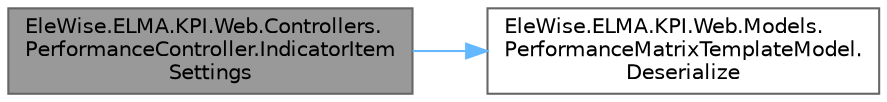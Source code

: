 digraph "EleWise.ELMA.KPI.Web.Controllers.PerformanceController.IndicatorItemSettings"
{
 // LATEX_PDF_SIZE
  bgcolor="transparent";
  edge [fontname=Helvetica,fontsize=10,labelfontname=Helvetica,labelfontsize=10];
  node [fontname=Helvetica,fontsize=10,shape=box,height=0.2,width=0.4];
  rankdir="LR";
  Node1 [id="Node000001",label="EleWise.ELMA.KPI.Web.Controllers.\lPerformanceController.IndicatorItem\lSettings",height=0.2,width=0.4,color="gray40", fillcolor="grey60", style="filled", fontcolor="black",tooltip="Содержимое окна настроек элемента шаблона матрицы эффективности"];
  Node1 -> Node2 [id="edge1_Node000001_Node000002",color="steelblue1",style="solid",tooltip=" "];
  Node2 [id="Node000002",label="EleWise.ELMA.KPI.Web.Models.\lPerformanceMatrixTemplateModel.\lDeserialize",height=0.2,width=0.4,color="grey40", fillcolor="white", style="filled",URL="$class_ele_wise_1_1_e_l_m_a_1_1_k_p_i_1_1_web_1_1_models_1_1_performance_matrix_template_model.html#a82bafaae8ceda3bb519c830a9845dcf6",tooltip=" "];
}
